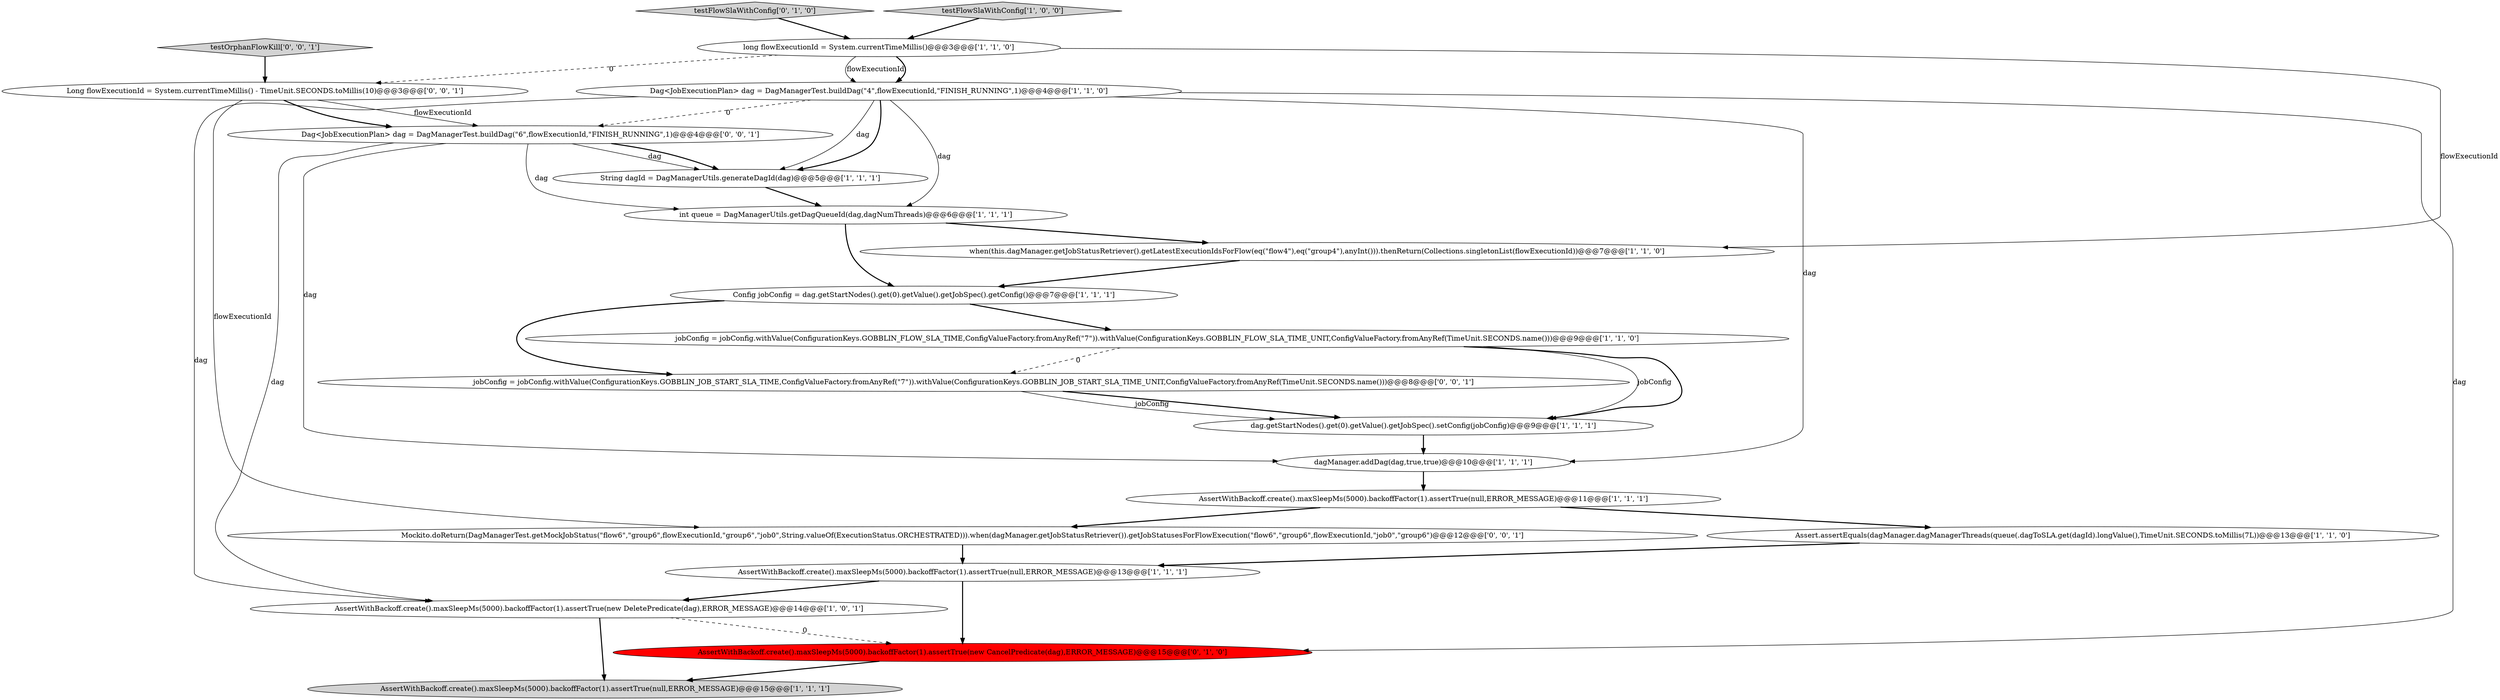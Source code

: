 digraph {
12 [style = filled, label = "Config jobConfig = dag.getStartNodes().get(0).getValue().getJobSpec().getConfig()@@@7@@@['1', '1', '1']", fillcolor = white, shape = ellipse image = "AAA0AAABBB1BBB"];
6 [style = filled, label = "when(this.dagManager.getJobStatusRetriever().getLatestExecutionIdsForFlow(eq(\"flow4\"),eq(\"group4\"),anyInt())).thenReturn(Collections.singletonList(flowExecutionId))@@@7@@@['1', '1', '0']", fillcolor = white, shape = ellipse image = "AAA0AAABBB1BBB"];
15 [style = filled, label = "testFlowSlaWithConfig['0', '1', '0']", fillcolor = lightgray, shape = diamond image = "AAA0AAABBB2BBB"];
21 [style = filled, label = "Long flowExecutionId = System.currentTimeMillis() - TimeUnit.SECONDS.toMillis(10)@@@3@@@['0', '0', '1']", fillcolor = white, shape = ellipse image = "AAA0AAABBB3BBB"];
17 [style = filled, label = "jobConfig = jobConfig.withValue(ConfigurationKeys.GOBBLIN_JOB_START_SLA_TIME,ConfigValueFactory.fromAnyRef(\"7\")).withValue(ConfigurationKeys.GOBBLIN_JOB_START_SLA_TIME_UNIT,ConfigValueFactory.fromAnyRef(TimeUnit.SECONDS.name()))@@@8@@@['0', '0', '1']", fillcolor = white, shape = ellipse image = "AAA0AAABBB3BBB"];
5 [style = filled, label = "long flowExecutionId = System.currentTimeMillis()@@@3@@@['1', '1', '0']", fillcolor = white, shape = ellipse image = "AAA0AAABBB1BBB"];
10 [style = filled, label = "Assert.assertEquals(dagManager.dagManagerThreads(queue(.dagToSLA.get(dagId).longValue(),TimeUnit.SECONDS.toMillis(7L))@@@13@@@['1', '1', '0']", fillcolor = white, shape = ellipse image = "AAA0AAABBB1BBB"];
9 [style = filled, label = "dagManager.addDag(dag,true,true)@@@10@@@['1', '1', '1']", fillcolor = white, shape = ellipse image = "AAA0AAABBB1BBB"];
11 [style = filled, label = "AssertWithBackoff.create().maxSleepMs(5000).backoffFactor(1).assertTrue(null,ERROR_MESSAGE)@@@13@@@['1', '1', '1']", fillcolor = white, shape = ellipse image = "AAA0AAABBB1BBB"];
20 [style = filled, label = "testOrphanFlowKill['0', '0', '1']", fillcolor = lightgray, shape = diamond image = "AAA0AAABBB3BBB"];
1 [style = filled, label = "AssertWithBackoff.create().maxSleepMs(5000).backoffFactor(1).assertTrue(null,ERROR_MESSAGE)@@@11@@@['1', '1', '1']", fillcolor = white, shape = ellipse image = "AAA0AAABBB1BBB"];
4 [style = filled, label = "testFlowSlaWithConfig['1', '0', '0']", fillcolor = lightgray, shape = diamond image = "AAA0AAABBB1BBB"];
14 [style = filled, label = "int queue = DagManagerUtils.getDagQueueId(dag,dagNumThreads)@@@6@@@['1', '1', '1']", fillcolor = white, shape = ellipse image = "AAA0AAABBB1BBB"];
8 [style = filled, label = "jobConfig = jobConfig.withValue(ConfigurationKeys.GOBBLIN_FLOW_SLA_TIME,ConfigValueFactory.fromAnyRef(\"7\")).withValue(ConfigurationKeys.GOBBLIN_FLOW_SLA_TIME_UNIT,ConfigValueFactory.fromAnyRef(TimeUnit.SECONDS.name()))@@@9@@@['1', '1', '0']", fillcolor = white, shape = ellipse image = "AAA0AAABBB1BBB"];
18 [style = filled, label = "Dag<JobExecutionPlan> dag = DagManagerTest.buildDag(\"6\",flowExecutionId,\"FINISH_RUNNING\",1)@@@4@@@['0', '0', '1']", fillcolor = white, shape = ellipse image = "AAA0AAABBB3BBB"];
16 [style = filled, label = "AssertWithBackoff.create().maxSleepMs(5000).backoffFactor(1).assertTrue(new CancelPredicate(dag),ERROR_MESSAGE)@@@15@@@['0', '1', '0']", fillcolor = red, shape = ellipse image = "AAA1AAABBB2BBB"];
0 [style = filled, label = "String dagId = DagManagerUtils.generateDagId(dag)@@@5@@@['1', '1', '1']", fillcolor = white, shape = ellipse image = "AAA0AAABBB1BBB"];
19 [style = filled, label = "Mockito.doReturn(DagManagerTest.getMockJobStatus(\"flow6\",\"group6\",flowExecutionId,\"group6\",\"job0\",String.valueOf(ExecutionStatus.ORCHESTRATED))).when(dagManager.getJobStatusRetriever()).getJobStatusesForFlowExecution(\"flow6\",\"group6\",flowExecutionId,\"job0\",\"group6\")@@@12@@@['0', '0', '1']", fillcolor = white, shape = ellipse image = "AAA0AAABBB3BBB"];
3 [style = filled, label = "AssertWithBackoff.create().maxSleepMs(5000).backoffFactor(1).assertTrue(null,ERROR_MESSAGE)@@@15@@@['1', '1', '1']", fillcolor = lightgray, shape = ellipse image = "AAA0AAABBB1BBB"];
13 [style = filled, label = "Dag<JobExecutionPlan> dag = DagManagerTest.buildDag(\"4\",flowExecutionId,\"FINISH_RUNNING\",1)@@@4@@@['1', '1', '0']", fillcolor = white, shape = ellipse image = "AAA0AAABBB1BBB"];
2 [style = filled, label = "dag.getStartNodes().get(0).getValue().getJobSpec().setConfig(jobConfig)@@@9@@@['1', '1', '1']", fillcolor = white, shape = ellipse image = "AAA0AAABBB1BBB"];
7 [style = filled, label = "AssertWithBackoff.create().maxSleepMs(5000).backoffFactor(1).assertTrue(new DeletePredicate(dag),ERROR_MESSAGE)@@@14@@@['1', '0', '1']", fillcolor = white, shape = ellipse image = "AAA0AAABBB1BBB"];
8->2 [style = solid, label="jobConfig"];
11->16 [style = bold, label=""];
16->3 [style = bold, label=""];
21->19 [style = solid, label="flowExecutionId"];
7->16 [style = dashed, label="0"];
12->17 [style = bold, label=""];
19->11 [style = bold, label=""];
18->14 [style = solid, label="dag"];
2->9 [style = bold, label=""];
13->7 [style = solid, label="dag"];
21->18 [style = bold, label=""];
7->3 [style = bold, label=""];
15->5 [style = bold, label=""];
20->21 [style = bold, label=""];
0->14 [style = bold, label=""];
13->9 [style = solid, label="dag"];
18->0 [style = solid, label="dag"];
13->16 [style = solid, label="dag"];
18->7 [style = solid, label="dag"];
17->2 [style = bold, label=""];
8->2 [style = bold, label=""];
12->8 [style = bold, label=""];
5->13 [style = solid, label="flowExecutionId"];
5->13 [style = bold, label=""];
14->12 [style = bold, label=""];
21->18 [style = solid, label="flowExecutionId"];
5->21 [style = dashed, label="0"];
8->17 [style = dashed, label="0"];
17->2 [style = solid, label="jobConfig"];
13->18 [style = dashed, label="0"];
13->14 [style = solid, label="dag"];
13->0 [style = solid, label="dag"];
9->1 [style = bold, label=""];
1->19 [style = bold, label=""];
1->10 [style = bold, label=""];
4->5 [style = bold, label=""];
18->9 [style = solid, label="dag"];
14->6 [style = bold, label=""];
11->7 [style = bold, label=""];
18->0 [style = bold, label=""];
5->6 [style = solid, label="flowExecutionId"];
13->0 [style = bold, label=""];
10->11 [style = bold, label=""];
6->12 [style = bold, label=""];
}
